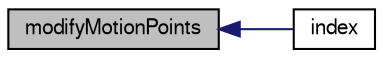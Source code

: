 digraph "modifyMotionPoints"
{
  bgcolor="transparent";
  edge [fontname="FreeSans",fontsize="10",labelfontname="FreeSans",labelfontsize="10"];
  node [fontname="FreeSans",fontsize="10",shape=record];
  rankdir="LR";
  Node438 [label="modifyMotionPoints",height=0.2,width=0.4,color="black", fillcolor="grey75", style="filled", fontcolor="black"];
  Node438 -> Node439 [dir="back",color="midnightblue",fontsize="10",style="solid",fontname="FreeSans"];
  Node439 [label="index",height=0.2,width=0.4,color="black",URL="$a21610.html#a4a438520bb14406481732edc13c119c7",tooltip="Return the index of this modifier. "];
}
